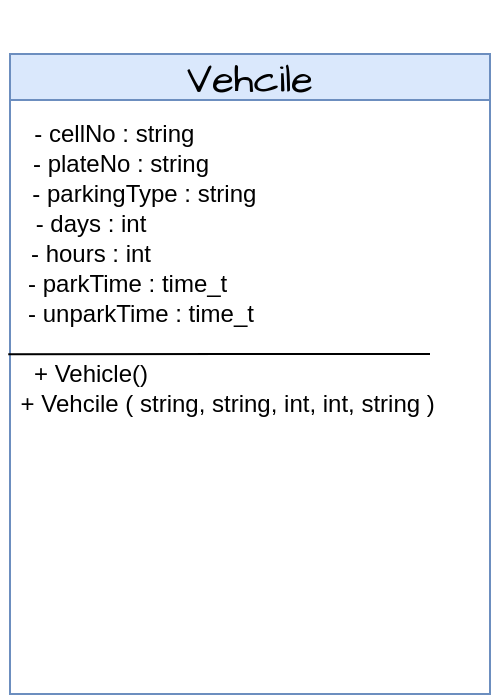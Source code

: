 <mxfile>
    <diagram id="oVIlP2WVnz6kb_MlFQTz" name="Page-1">
        <mxGraphModel dx="1214" dy="1650" grid="1" gridSize="10" guides="1" tooltips="1" connect="1" arrows="1" fold="1" page="1" pageScale="1" pageWidth="850" pageHeight="1100" math="0" shadow="0">
            <root>
                <object label="" id="0">
                    <mxCell/>
                </object>
                <mxCell id="1" parent="0"/>
                <mxCell id="10" value="&lt;h4&gt;&lt;span style=&quot;font-weight: normal;&quot;&gt;Vehcile&lt;/span&gt;&lt;/h4&gt;" style="swimlane;whiteSpace=wrap;html=1;hachureGap=4;fontFamily=Architects Daughter;fontSource=https%3A%2F%2Ffonts.googleapis.com%2Fcss%3Ffamily%3DArchitects%2BDaughter;fontSize=20;fillColor=#dae8fc;strokeColor=#6c8ebf;" vertex="1" parent="1">
                    <mxGeometry x="340" width="240" height="320" as="geometry"/>
                </mxCell>
                <mxCell id="11" value="&amp;nbsp;- cellNo : string" style="text;html=1;align=center;verticalAlign=middle;resizable=0;points=[];autosize=1;strokeColor=none;fillColor=none;" vertex="1" parent="10">
                    <mxGeometry x="-5" y="25" width="110" height="30" as="geometry"/>
                </mxCell>
                <mxCell id="13" value="- plateNo : string" style="text;html=1;align=center;verticalAlign=middle;resizable=0;points=[];autosize=1;strokeColor=none;fillColor=none;" vertex="1" parent="10">
                    <mxGeometry y="40" width="110" height="30" as="geometry"/>
                </mxCell>
                <mxCell id="14" value="&amp;nbsp;- parkingType : string" style="text;html=1;align=center;verticalAlign=middle;resizable=0;points=[];autosize=1;strokeColor=none;fillColor=none;" vertex="1" parent="10">
                    <mxGeometry x="-5" y="55" width="140" height="30" as="geometry"/>
                </mxCell>
                <mxCell id="15" value="- days : int" style="text;html=1;align=center;verticalAlign=middle;resizable=0;points=[];autosize=1;strokeColor=none;fillColor=none;" vertex="1" parent="10">
                    <mxGeometry y="70" width="80" height="30" as="geometry"/>
                </mxCell>
                <mxCell id="16" value="- hours : int" style="text;html=1;align=center;verticalAlign=middle;resizable=0;points=[];autosize=1;strokeColor=none;fillColor=none;" vertex="1" parent="10">
                    <mxGeometry y="85" width="80" height="30" as="geometry"/>
                </mxCell>
                <mxCell id="17" value="- parkTime : time_t&amp;nbsp;" style="text;html=1;align=center;verticalAlign=middle;resizable=0;points=[];autosize=1;strokeColor=none;fillColor=none;" vertex="1" parent="10">
                    <mxGeometry x="-5" y="100" width="130" height="30" as="geometry"/>
                </mxCell>
                <mxCell id="18" value="- unparkTime : time_t" style="text;html=1;align=center;verticalAlign=middle;resizable=0;points=[];autosize=1;strokeColor=none;fillColor=none;" vertex="1" parent="10">
                    <mxGeometry x="-5" y="115" width="140" height="30" as="geometry"/>
                </mxCell>
                <mxCell id="20" value="+ Vehicle()" style="text;html=1;align=center;verticalAlign=middle;resizable=0;points=[];autosize=1;strokeColor=none;fillColor=none;" vertex="1" parent="10">
                    <mxGeometry y="145" width="80" height="30" as="geometry"/>
                </mxCell>
                <mxCell id="22" value="+ Vehcile ( string, string, int, int, string )&amp;nbsp;" style="text;html=1;align=center;verticalAlign=middle;resizable=0;points=[];autosize=1;strokeColor=none;fillColor=none;" vertex="1" parent="10">
                    <mxGeometry x="-5" y="160" width="230" height="30" as="geometry"/>
                </mxCell>
                <mxCell id="21" value="" style="endArrow=none;html=1;exitX=-0.011;exitY=0.171;exitDx=0;exitDy=0;exitPerimeter=0;" edge="1" parent="1" source="20">
                    <mxGeometry width="50" height="50" relative="1" as="geometry">
                        <mxPoint x="470" y="130" as="sourcePoint"/>
                        <mxPoint x="550" y="150" as="targetPoint"/>
                        <Array as="points">
                            <mxPoint x="460" y="150"/>
                        </Array>
                    </mxGeometry>
                </mxCell>
            </root>
        </mxGraphModel>
    </diagram>
</mxfile>